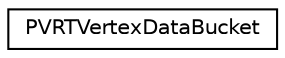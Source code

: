 digraph "Graphical Class Hierarchy"
{
  edge [fontname="Helvetica",fontsize="10",labelfontname="Helvetica",labelfontsize="10"];
  node [fontname="Helvetica",fontsize="10",shape=record];
  rankdir="LR";
  Node1 [label="PVRTVertexDataBucket",height=0.2,width=0.4,color="black", fillcolor="white", style="filled",URL="$struct_p_v_r_t_vertex_data_bucket.html"];
}
